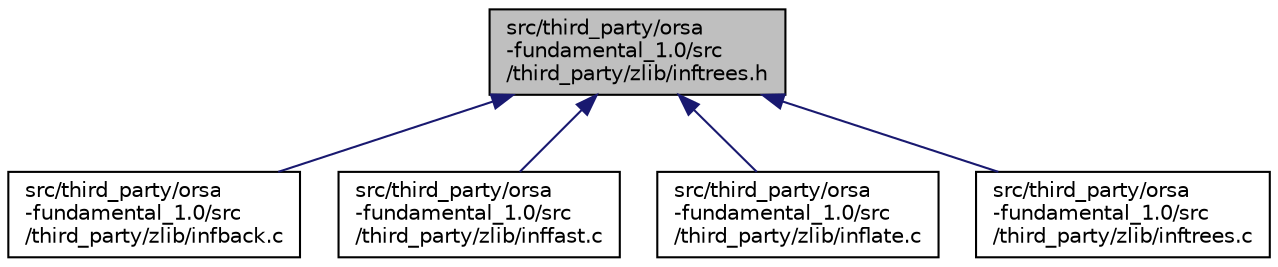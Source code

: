 digraph "src/third_party/orsa-fundamental_1.0/src/third_party/zlib/inftrees.h"
{
  edge [fontname="Helvetica",fontsize="10",labelfontname="Helvetica",labelfontsize="10"];
  node [fontname="Helvetica",fontsize="10",shape=record];
  Node1 [label="src/third_party/orsa\l-fundamental_1.0/src\l/third_party/zlib/inftrees.h",height=0.2,width=0.4,color="black", fillcolor="grey75", style="filled", fontcolor="black"];
  Node1 -> Node2 [dir="back",color="midnightblue",fontsize="10",style="solid",fontname="Helvetica"];
  Node2 [label="src/third_party/orsa\l-fundamental_1.0/src\l/third_party/zlib/infback.c",height=0.2,width=0.4,color="black", fillcolor="white", style="filled",URL="$infback_8c.html"];
  Node1 -> Node3 [dir="back",color="midnightblue",fontsize="10",style="solid",fontname="Helvetica"];
  Node3 [label="src/third_party/orsa\l-fundamental_1.0/src\l/third_party/zlib/inffast.c",height=0.2,width=0.4,color="black", fillcolor="white", style="filled",URL="$inffast_8c.html"];
  Node1 -> Node4 [dir="back",color="midnightblue",fontsize="10",style="solid",fontname="Helvetica"];
  Node4 [label="src/third_party/orsa\l-fundamental_1.0/src\l/third_party/zlib/inflate.c",height=0.2,width=0.4,color="black", fillcolor="white", style="filled",URL="$inflate_8c.html"];
  Node1 -> Node5 [dir="back",color="midnightblue",fontsize="10",style="solid",fontname="Helvetica"];
  Node5 [label="src/third_party/orsa\l-fundamental_1.0/src\l/third_party/zlib/inftrees.c",height=0.2,width=0.4,color="black", fillcolor="white", style="filled",URL="$inftrees_8c.html"];
}
